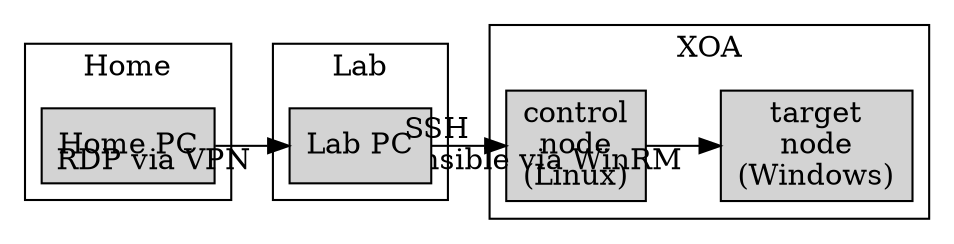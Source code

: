 digraph G {

	rankdir=LR;

	node [shape="rectangle", style="filled" ];
	
	subgraph cluster_xoa {
		label="XOA";
		control [ label="control\nnode\n(Linux)" ];
		target [ label="target\nnode\n(Windows)" ];
		control -> target [xlabel="Ansible via WinRM"];
	}

	subgraph cluster_lab {
		label="Lab";
		labpc [ label="Lab PC" ];
	}
	
	labpc -> control [xlabel="SSH"];
	
	subgraph cluster_home {
		label="Home";
		homepc [ label="Home PC"];
		}
		
	homepc -> labpc [xlabel="RDP via VPN"]; 

}